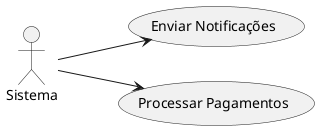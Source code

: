 @startuml
left to right direction
actor "Sistema" as System

System --> (Enviar Notificações)
System --> (Processar Pagamentos)


@enduml